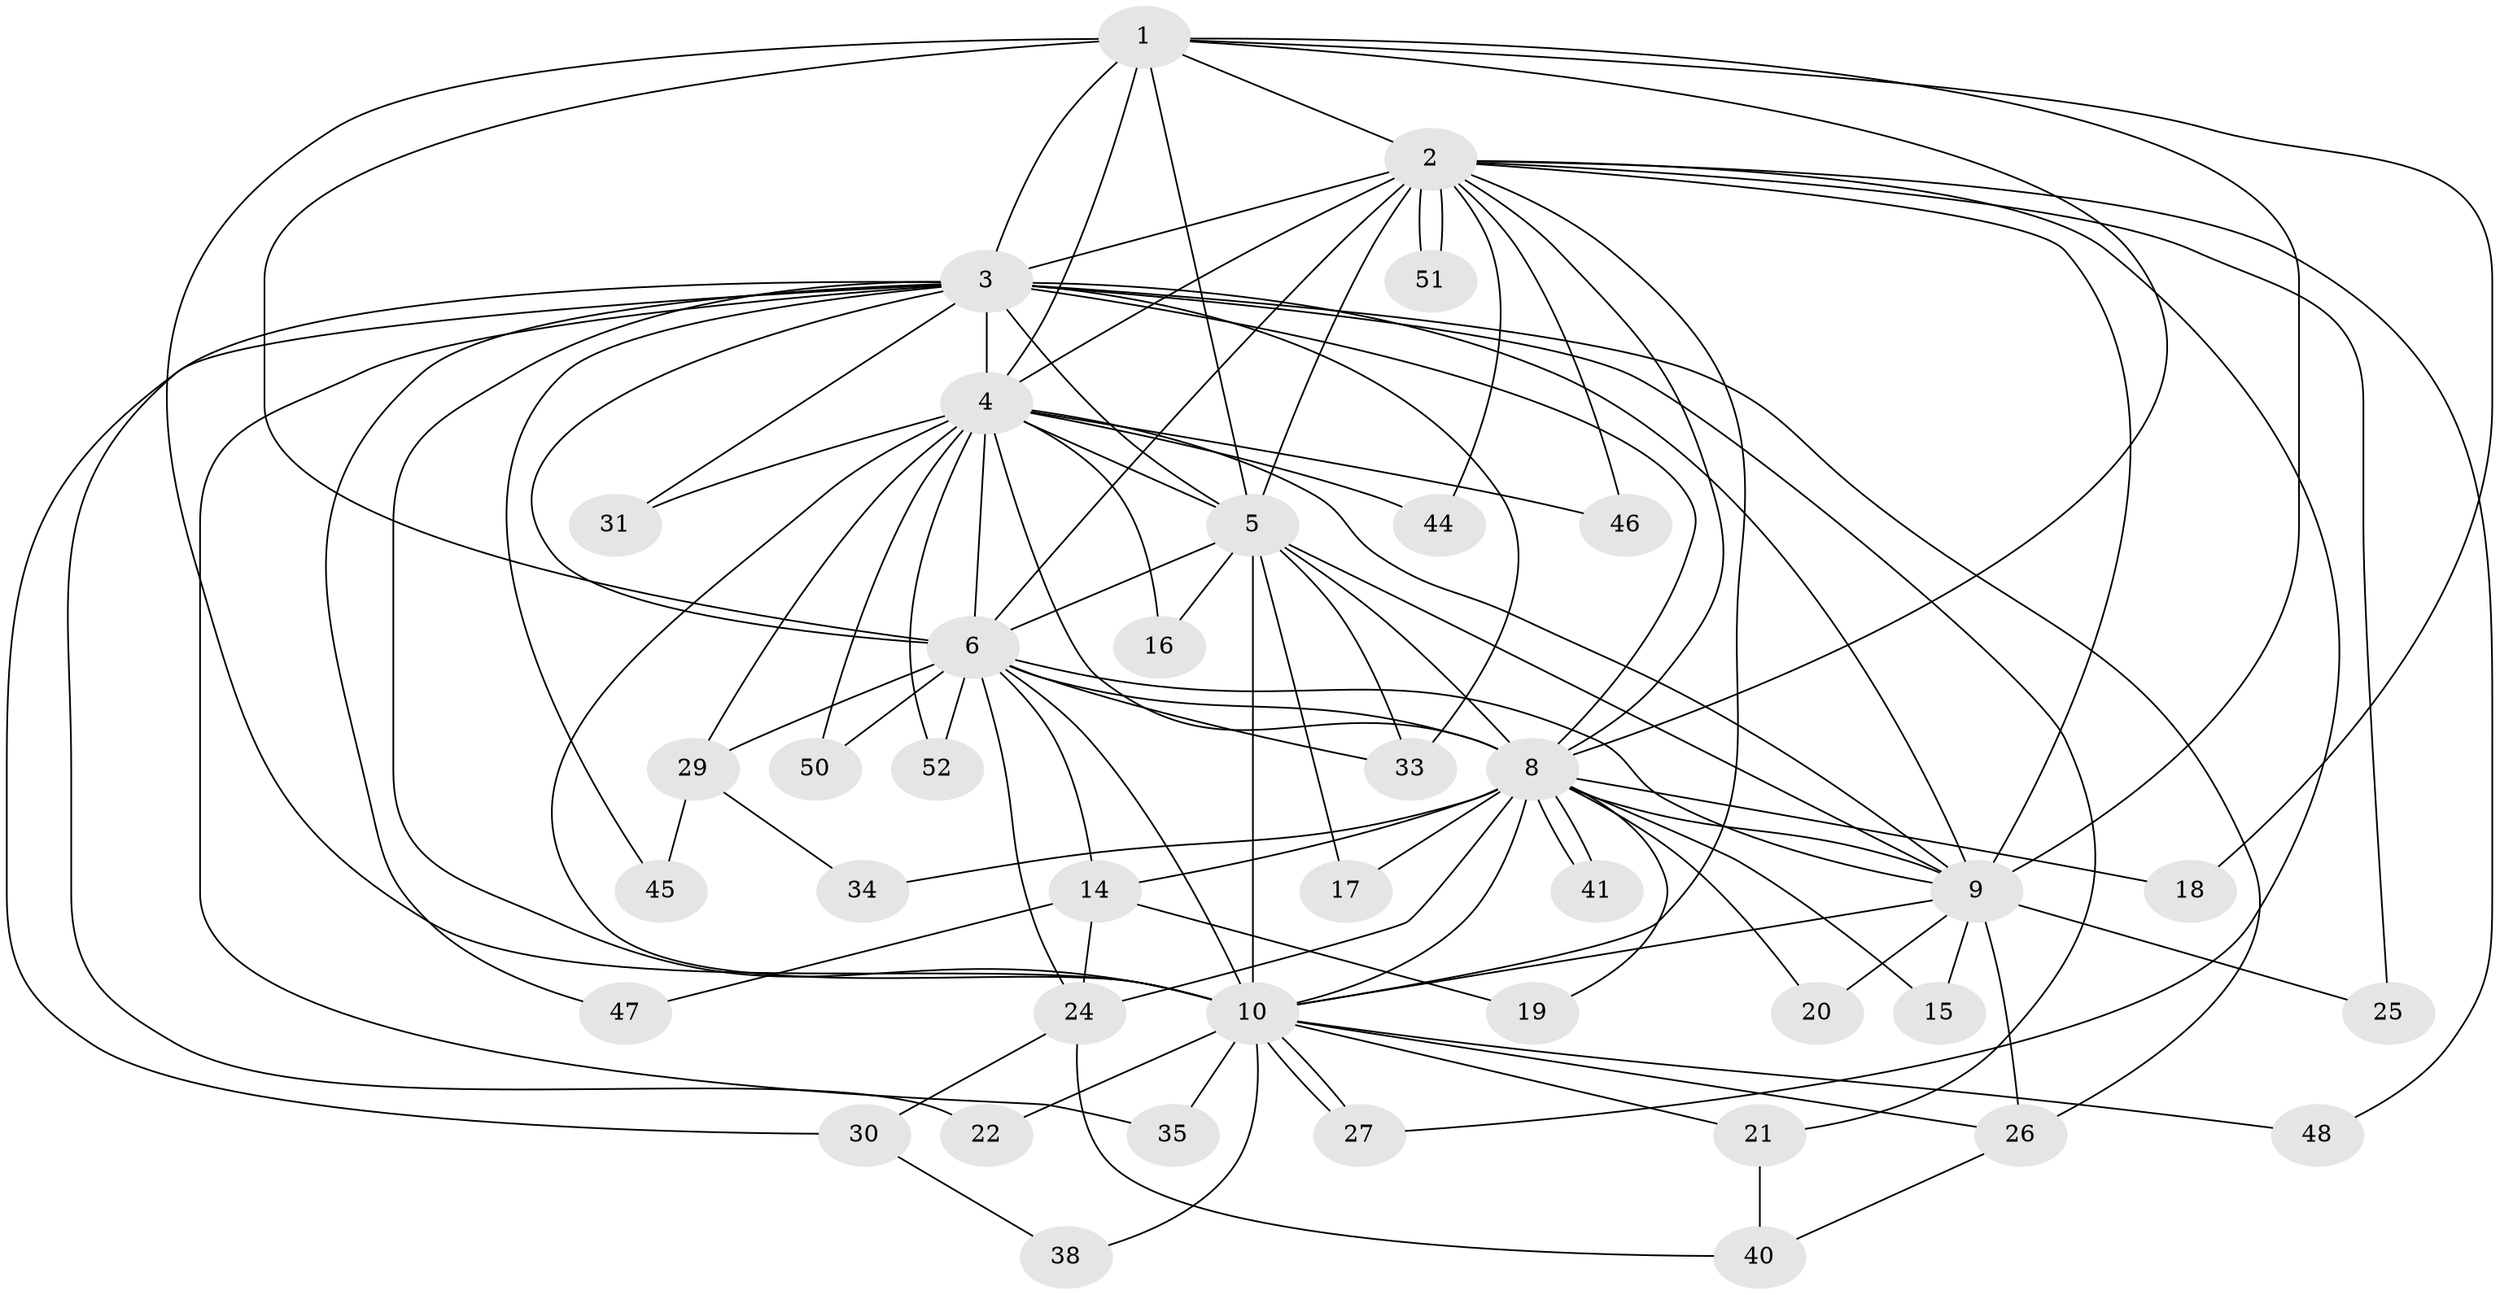 // Generated by graph-tools (version 1.1) at 2025/23/03/03/25 07:23:45]
// undirected, 39 vertices, 101 edges
graph export_dot {
graph [start="1"]
  node [color=gray90,style=filled];
  1 [super="+39"];
  2 [super="+28"];
  3 [super="+7"];
  4 [super="+23"];
  5 [super="+12"];
  6 [super="+36"];
  8 [super="+13"];
  9 [super="+11"];
  10 [super="+43"];
  14 [super="+55"];
  15;
  16;
  17;
  18;
  19;
  20;
  21;
  22 [super="+56"];
  24 [super="+54"];
  25;
  26 [super="+32"];
  27 [super="+42"];
  29 [super="+37"];
  30;
  31;
  33 [super="+53"];
  34;
  35;
  38;
  40 [super="+49"];
  41;
  44;
  45;
  46;
  47;
  48;
  50;
  51;
  52;
  1 -- 2;
  1 -- 3 [weight=2];
  1 -- 4;
  1 -- 5 [weight=2];
  1 -- 6;
  1 -- 8;
  1 -- 9 [weight=2];
  1 -- 10;
  1 -- 18;
  2 -- 3 [weight=3];
  2 -- 4;
  2 -- 5;
  2 -- 6;
  2 -- 8;
  2 -- 9;
  2 -- 10;
  2 -- 25;
  2 -- 44;
  2 -- 46;
  2 -- 48;
  2 -- 51;
  2 -- 51;
  2 -- 27;
  3 -- 4 [weight=3];
  3 -- 5 [weight=3];
  3 -- 6 [weight=3];
  3 -- 8 [weight=2];
  3 -- 9 [weight=2];
  3 -- 10 [weight=3];
  3 -- 30;
  3 -- 31;
  3 -- 33;
  3 -- 35;
  3 -- 45;
  3 -- 47;
  3 -- 21;
  3 -- 22;
  3 -- 26;
  4 -- 5;
  4 -- 6;
  4 -- 8;
  4 -- 9;
  4 -- 10;
  4 -- 16;
  4 -- 29;
  4 -- 44;
  4 -- 46;
  4 -- 50;
  4 -- 52;
  4 -- 31;
  5 -- 6;
  5 -- 8;
  5 -- 9;
  5 -- 10;
  5 -- 17;
  5 -- 33;
  5 -- 16;
  6 -- 8 [weight=2];
  6 -- 9;
  6 -- 10;
  6 -- 24;
  6 -- 29 [weight=2];
  6 -- 50;
  6 -- 52;
  6 -- 33;
  6 -- 14;
  8 -- 9;
  8 -- 10;
  8 -- 14 [weight=2];
  8 -- 15;
  8 -- 17;
  8 -- 18;
  8 -- 19;
  8 -- 20;
  8 -- 34;
  8 -- 41;
  8 -- 41;
  8 -- 24;
  9 -- 10;
  9 -- 15;
  9 -- 20;
  9 -- 25;
  9 -- 26;
  10 -- 21;
  10 -- 22 [weight=2];
  10 -- 27;
  10 -- 27;
  10 -- 35;
  10 -- 38;
  10 -- 48;
  10 -- 26;
  14 -- 19;
  14 -- 24;
  14 -- 47;
  21 -- 40;
  24 -- 30;
  24 -- 40;
  26 -- 40;
  29 -- 34;
  29 -- 45;
  30 -- 38;
}
